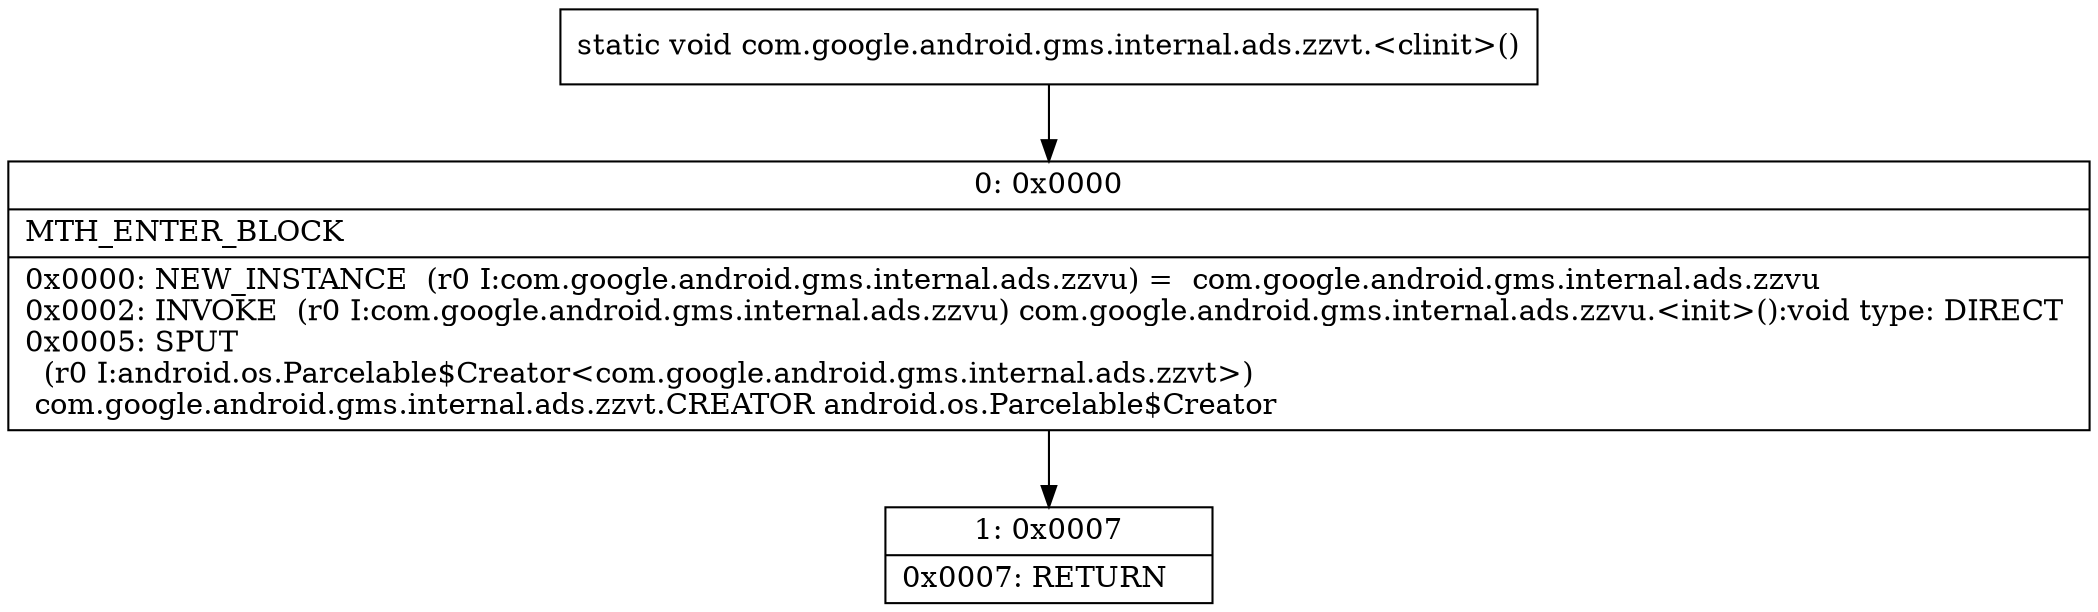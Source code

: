 digraph "CFG forcom.google.android.gms.internal.ads.zzvt.\<clinit\>()V" {
Node_0 [shape=record,label="{0\:\ 0x0000|MTH_ENTER_BLOCK\l|0x0000: NEW_INSTANCE  (r0 I:com.google.android.gms.internal.ads.zzvu) =  com.google.android.gms.internal.ads.zzvu \l0x0002: INVOKE  (r0 I:com.google.android.gms.internal.ads.zzvu) com.google.android.gms.internal.ads.zzvu.\<init\>():void type: DIRECT \l0x0005: SPUT  \l  (r0 I:android.os.Parcelable$Creator\<com.google.android.gms.internal.ads.zzvt\>)\l com.google.android.gms.internal.ads.zzvt.CREATOR android.os.Parcelable$Creator \l}"];
Node_1 [shape=record,label="{1\:\ 0x0007|0x0007: RETURN   \l}"];
MethodNode[shape=record,label="{static void com.google.android.gms.internal.ads.zzvt.\<clinit\>() }"];
MethodNode -> Node_0;
Node_0 -> Node_1;
}

